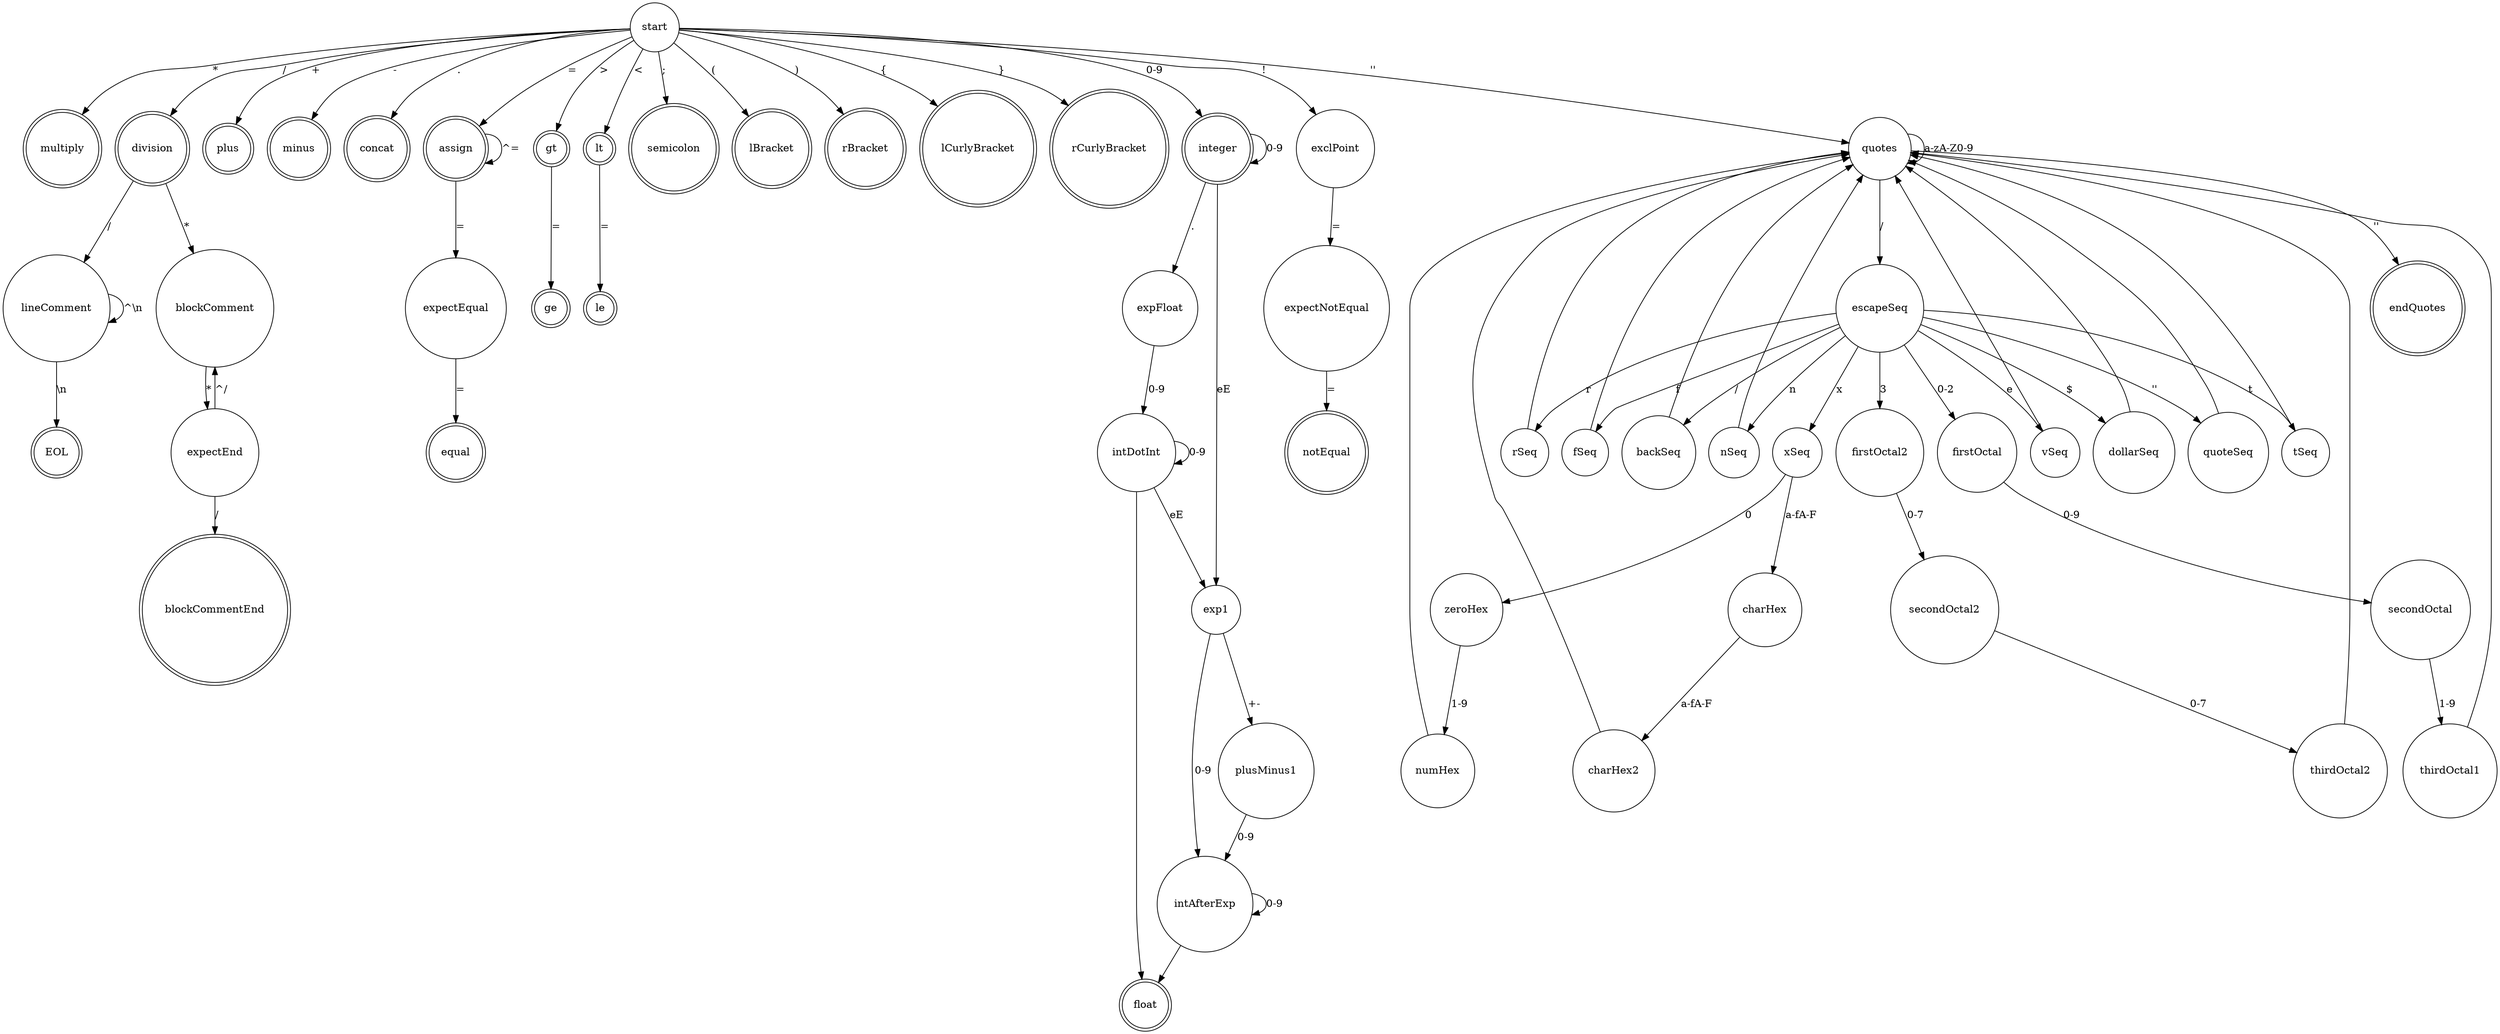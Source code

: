 digraph G {
    node [shape=circle]{
        node [shape=doublecircle]
        multiply, EOL, blockCommentEnd, division, plus, minus
        concat, assign, equal, gt, ge, lt, le, semicolon
        lBracket,rBracket, lCurlyBracket, rCurlyBracket, notEqual
        integer, float, endQuotes
    }
    start -> multiply [label = "*";];
    start -> division [label = "/";];
    division -> lineComment [label="/"]
    lineComment -> lineComment [label="^\\n"]
    lineComment -> EOL [label="\\n"]
    division -> blockComment [label="*"]
    blockComment -> expectEnd[label="*"]
    expectEnd -> blockCommentEnd[label="/"]
    expectEnd -> blockComment[label="^/"]
    start -> plus[label="+"]
    start -> minus[label="-"]
    start -> concat[label="."]
    start -> assign[label="="]
    assign -> assign[label="^="]
    assign -> expectEqual[label="="]
    expectEqual -> equal[label="="]
    start -> gt[label=">"]
    gt -> ge[label="="]
    start -> lt[label="<"]
    lt -> le[label="="]
    start -> exclPoint[label="!"]
    exclPoint -> expectNotEqual[label="="]
    expectNotEqual -> notEqual[label="="]
    start -> semicolon[label=";"]
    start -> lBracket[label="("]
    start -> rBracket[label=")"]
    start -> lCurlyBracket[label="{"]
    start -> rCurlyBracket[label="}"]
    start -> integer[label="0-9"]
    integer -> integer[label="0-9"]
    
    integer -> expFloat[label="."]
    expFloat -> intDotInt[label="0-9"]
    intDotInt -> intDotInt[label="0-9"]
    intDotInt -> float

    integer -> exp1[label="eE"]
    exp1 -> intAfterExp[label="0-9"]
    exp1 -> plusMinus1[label="+-"]
    plusMinus1 -> intAfterExp[label="0-9"]
    intAfterExp -> intAfterExp[label="0-9"]
    intAfterExp -> float

    intDotInt -> exp1[label="eE"]

    

    //Test
    start -> quotes[label="''"]
    quotes -> quotes[label="a-zA-Z0-9"]
    quotes -> endQuotes[label="''"]
    quotes -> escapeSeq[label="/"] //tady je potreba \
    escapeSeq -> nSeq[label="n"]
    escapeSeq -> rSeq[label="r"]
    escapeSeq -> tSeq[label="t"]
    escapeSeq -> vSeq[label="e"]
    escapeSeq -> fSeq[label="f"]
    escapeSeq -> backSeq[label="/"] // zase \
    escapeSeq -> dollarSeq[label="$"]
    escapeSeq -> quoteSeq[label="''"] //hmmm.....

    escapeSeq -> xSeq[label="x"]
    xSeq -> zeroHex[label="0"]
    xSeq -> charHex[label="a-fA-F"]
    charHex -> charHex2[label="a-fA-F"] //to do
    zeroHex -> numHex[label="1-9"]

    escapeSeq -> firstOctal[label="0-2"]
    escapeSeq -> firstOctal2[label="3"]
    firstOctal -> secondOctal[label="0-9"]
    firstOctal2 -> secondOctal2[label="0-7"]
    secondOctal -> thirdOctal1[label="1-9"]
    secondOctal2 -> thirdOctal2[label="0-7"]

    nSeq -> quotes[label=""]
    rSeq -> quotes[label=""]
    tSeq -> quotes[label=""]
    vSeq -> quotes[label=""]
    fSeq -> quotes[label=""]
    backSeq -> quotes[label=""]
    dollarSeq -> quotes[label=""]
    quoteSeq -> quotes[label=""]
    thirdOctal1 -> quotes[label=""]
    thirdOctal2 -> quotes[label=""]
    charHex2 -> quotes[label=""]
    numHex -> quotes[label=""]
}